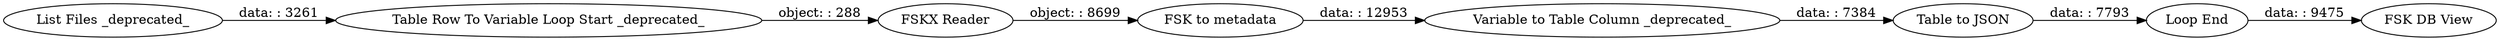 digraph {
	"7338938132746460988_22" [label="Table Row To Variable Loop Start _deprecated_"]
	"7338938132746460988_42" [label="Table to JSON"]
	"7338938132746460988_129" [label="FSK to metadata"]
	"7338938132746460988_130" [label="FSK DB View"]
	"7338938132746460988_128" [label="FSKX Reader"]
	"7338938132746460988_27" [label="Loop End"]
	"7338938132746460988_71" [label="Variable to Table Column _deprecated_"]
	"7338938132746460988_21" [label="List Files _deprecated_"]
	"7338938132746460988_22" -> "7338938132746460988_128" [label="object: : 288"]
	"7338938132746460988_71" -> "7338938132746460988_42" [label="data: : 7384"]
	"7338938132746460988_42" -> "7338938132746460988_27" [label="data: : 7793"]
	"7338938132746460988_129" -> "7338938132746460988_71" [label="data: : 12953"]
	"7338938132746460988_21" -> "7338938132746460988_22" [label="data: : 3261"]
	"7338938132746460988_27" -> "7338938132746460988_130" [label="data: : 9475"]
	"7338938132746460988_128" -> "7338938132746460988_129" [label="object: : 8699"]
	rankdir=LR
}
